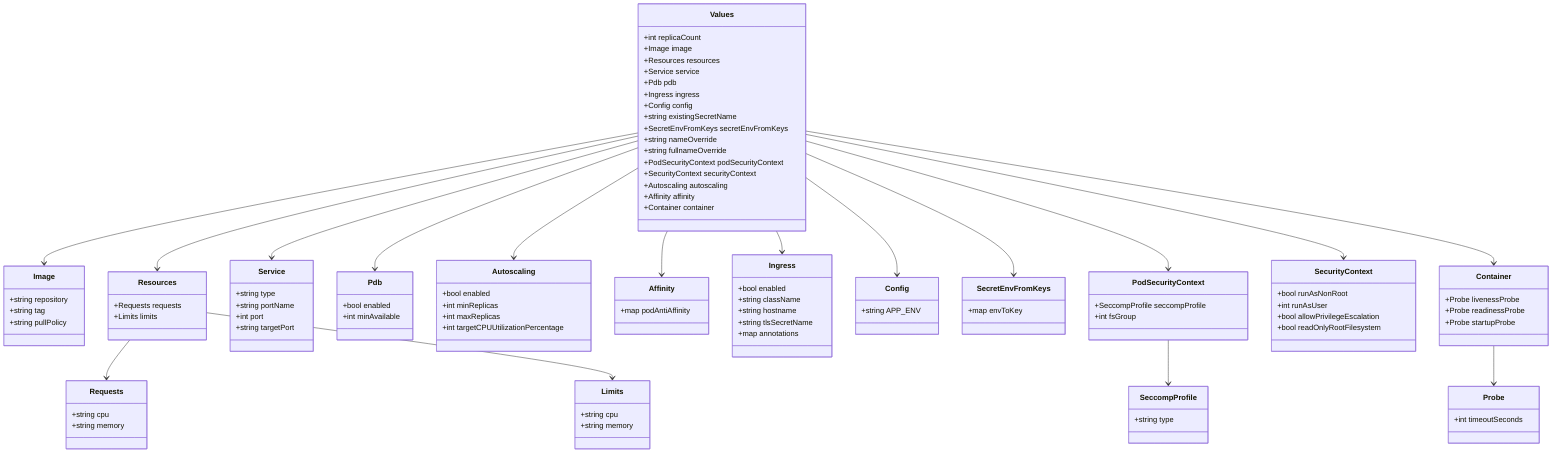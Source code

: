 classDiagram
    class Values {
      +int replicaCount
      +Image image
      +Resources resources
      +Service service
      +Pdb pdb
      +Ingress ingress
      +Config config
      +string existingSecretName
      +SecretEnvFromKeys secretEnvFromKeys
      +string nameOverride
      +string fullnameOverride
      +PodSecurityContext podSecurityContext
      +SecurityContext securityContext
      +Autoscaling autoscaling
      +Affinity affinity
      +Container container
    }
    class Image {
      +string repository
      +string tag
      +string pullPolicy
    }
    class Resources {
      +Requests requests
      +Limits limits
    }
    class Requests {
      +string cpu
      +string memory
    }
    class Limits {
      +string cpu
      +string memory
    }
    class Service {
      +string type
      +string portName
      +int port
      +string targetPort
    }
    class Pdb {
      +bool enabled
      +int minAvailable
    }
    class Autoscaling {
      +bool enabled
      +int minReplicas
      +int maxReplicas
      +int targetCPUUtilizationPercentage
    }
    class Affinity {
      +map<string, any> podAntiAffinity
    }
    class Ingress {
      +bool enabled
      +string className
      +string hostname
      +string tlsSecretName
      +map<string,string> annotations
    }
    class Config {
      +string APP_ENV
    }
    class SecretEnvFromKeys {
      +map<string,string> envToKey
    }
    class PodSecurityContext {
      +SeccompProfile seccompProfile
      +int fsGroup
    }
    class SeccompProfile {
      +string type
    }
    class SecurityContext {
      +bool runAsNonRoot
      +int runAsUser
      +bool allowPrivilegeEscalation
      +bool readOnlyRootFilesystem
    }
    class Container {
      +Probe livenessProbe
      +Probe readinessProbe
      +Probe startupProbe
    }
    class Probe {
      +int timeoutSeconds
    }
    Values --> Image
    Values --> Resources
    Resources --> Requests
    Resources --> Limits
    Values --> Service
    Values --> Pdb
    Values --> Ingress
    Values --> Config
    Values --> SecretEnvFromKeys
    Values --> PodSecurityContext
    Values --> SecurityContext
    Values --> Autoscaling
    Values --> Affinity
    Values --> Container
    PodSecurityContext --> SeccompProfile
    Container --> Probe